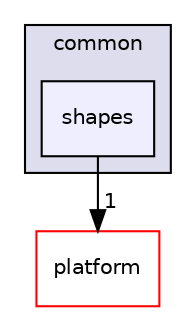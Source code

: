 digraph "bioexplorer/backend/science/common/shapes" {
  compound=true
  node [ fontsize="10", fontname="Helvetica"];
  edge [ labelfontsize="10", labelfontname="Helvetica"];
  subgraph clusterdir_5e35986c19ea419782b8bbaa2dbf7d22 {
    graph [ bgcolor="#ddddee", pencolor="black", label="common" fontname="Helvetica", fontsize="10", URL="dir_5e35986c19ea419782b8bbaa2dbf7d22.html"]
  dir_ad6a2da09d317bf60db972e00ae3614e [shape=box, label="shapes", style="filled", fillcolor="#eeeeff", pencolor="black", URL="dir_ad6a2da09d317bf60db972e00ae3614e.html"];
  }
  dir_c5a52a81292cf9a5167198f4f346d6d9 [shape=box label="platform" fillcolor="white" style="filled" color="red" URL="dir_c5a52a81292cf9a5167198f4f346d6d9.html"];
  dir_ad6a2da09d317bf60db972e00ae3614e->dir_c5a52a81292cf9a5167198f4f346d6d9 [headlabel="1", labeldistance=1.5 headhref="dir_000044_000061.html"];
}
